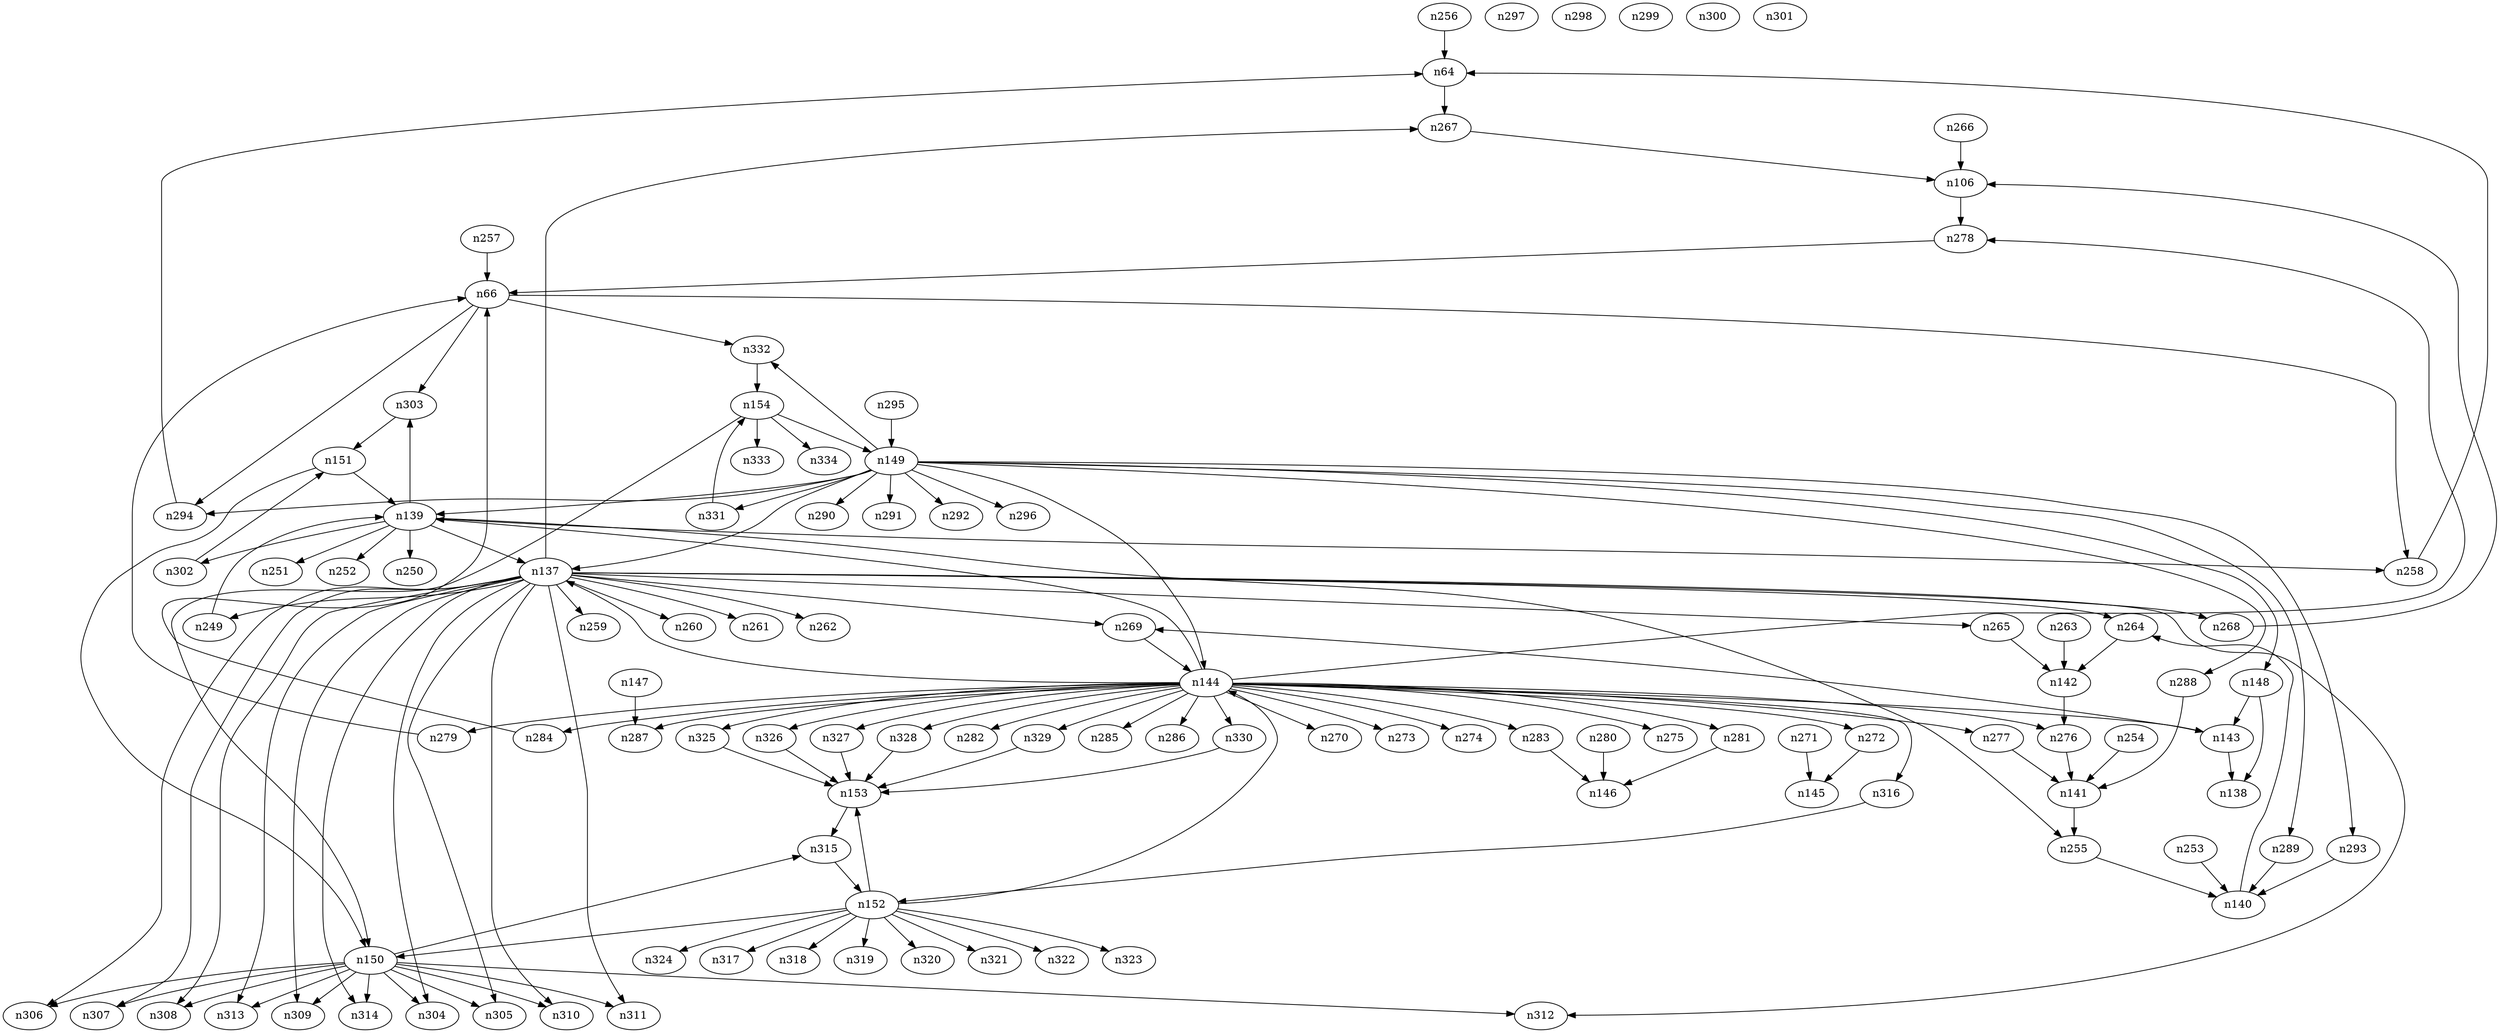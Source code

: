 digraph G {
subgraph "Youngest Devonian Strata" {
n64 [description="Main Culm strata are at youngest Silurian in age", title="Main Culm at Youngest Silurian", type="statement-map-node"];
n66 [description="Non-Culm strata are at youngest Silurian in age", title="Non-Culm at Youngest Silurian", type="statement-map-node"];
n106 [description="Black Culm Limestone strata are at youngest Silurian in age", title="Black Culm Limestone at Youngest Silurian", type="statement-map-node"];
n137 [description="The Black Culm Limestone is the lowest part of the Culm series", title="Black Culm Limestone Older Than Main Culm", type="statement-map-node"];
n138 [description="In Devon, the strata of Exmoor are the youngest", title="Exmoor Youngest Devonian Strata", type="statement-map-node"];
n139 [description="The Non-Culm strata of South Devon are older than the Black Culm Limestone strata, the Black Culm Limestone strata are older than the Main Culm strata, the Main Culm strata are older than the strata around Exmoor (and as old as the strata north of Exmoor)", title="Devon Strata - Temporal Order - 1", type="statement-map-node"];
n140 [description="Main Culm strata are at Youngest Old Red Sandstone in age", title="Main Culm at Youngest Old Red Sandstone", type="statement-map-node"];
n141 [description="Non-Culm strata are at Youngest Old Red Sandstone in age", title="Non-Culm at Youngest Old Red Sandstone", type="statement-map-node"];
n142 [description="Black Culm Limestone strata are at Youngest Old Red Sandstone in age", title="Black Culm Limestone at Youngest Old Red Sandstone", type="statement-map-node"];
n143 [description="In Devon, among all the strata older than the New Red Sandstone, the main part of the Culm strata are the youngest", title="Main Culm Youngest Devonian Strata", type="statement-map-node"];
n144 [description="The Non-Culm strata are older than the Black Culm Limestone strata and the Black Culm Limestone strata are older than the Main Culm strata", title="Devon Strata - Temporal Order - 2", type="statement-map-node"];
n145 [description="The whole Black Culm Limestone strata are Coal Measures in age", title="Black Culm Limestone as Coal Measures", type="statement-map-node"];
n146 [description="The Non-Culm strata are at oldest Mountain Limestone in age", title="Non-Culm at oldest Mountain Limestone", type="statement-map-node"];
n147 [description="Assuming that, originally, younger strata rest upon older ones, the existence of a Culm trough is the best explanation of the Culm strata being juxtaposed solely with older strata", title="Culm Trough as Best Explanation", type="statement-map-node"];
n148 [description="In Devon, the youngest strata are some limestones in southeast Devon", title="Youngest Devonian Strata in South Devon", type="statement-map-node"];
n149 [description="The main part of Non-Culm strata are older than Black Culm Limestone, Main Culm strata and some South Devon limestones, respectively", title="Devon Strata - Temporal Order - 3", type="statement-map-node"];
n249 [description="If Black Culm Limestone strata constitute the oldest part of the Culm series and, northwards, strata become younger, except the strata north of Exmoor which are of the same age as the strata south of Exmoor, then temporal order of Devon is as follows: Exmoor, MC, Black Culm Limestone, South Devon NC", title="Exmoor and South Devon – Youngest and Oldest Devonian Strata", type="argument-map-node"];
n250 [description="If, in Devon, South Devon Non-Culm strata are older than Black Culm Limestone strata, Black Culm Limestone strata are older than Main Culm strata, Main Culm strata are older than Exmoor strata, and Main Culm strata areCoal Measures in age, then some Non-Culm strata, namely the strata around Exmoor, areCoal Measures in age, too", title="Main Culm Older Than Exmoor Strata - Some Non-Culm as Coal Measures", type="argument-map-node"];
n251 [description="If Main Culm strata are older than Exmoor strata, being Cambrian in age, then they are Cambrian in age, too", title="Main Culm Older Than Exmoor Strata - All Cambrian", type="argument-map-node"];
n252 [description="If Main Culm strata are older than Exmoor strata, being at youngest Mountain Limestone in age, then they are no Coal Measures Main Culm strata", title="Main Culm Older Than Exmoor Strata - Main Culm at Youngest Mountain Limestone", type="argument-map-node"];
n253 [description="", title="Main Culm at Youngest Old Red Sandstone", type="argument-map-node"];
n254 [description="", title="Non-Culm at Youngest Old Red Sandstone", type="argument-map-node"];
n255 [description="If Main Culm strata are older than Exmoor strata, being at Youngest Old Red Sandstone in age, then Main Culm strata are at youngest Old Red Sandstone", title="Main Culm Older Than Exmoor Strata - Main Culm at Youngest Old Red Sandstone", type="argument-map-node"];
n256 [description="", title="Main Culm at Youngest Silurian", type="argument-map-node"];
n257 [description="", title="Non-Culm at Youngest Silurian", type="argument-map-node"];
n258 [description="If Main Culm strata are older than Exmoor strata, being at youngest Silurian in age, then Main Culm strata are at youngest Silurian", title="Main Culm Older Than Exmoor Strata - Main Culm at Youngest Silurian", type="argument-map-node"];
n259 [description="If Black Culm Limestone strata are older than Main Culm strata, and at youngest Coal Measures in age, then Main Culm strata are Coal Measures in age", title="Black Culm Limestone Older Than Main Culm – Main Culm as Coal Measures", type="argument-map-node"];
n260 [description="If Black Culm Limestone strata are older then Main Culm strata, being at oldest Cambrian in age, then Black Culm Limestone strata are Cambrian in age, too", title="Black Culm Limestone Older Than Main Culm - Black Culm Limestone as Cambrian", type="argument-map-node"];
n261 [description="If Black Culm Limestone strata are older than Main Culm strata, being at youngest Mountain Limestone in age, then there are no Coal Measures Black Culm Limestone strata", title="Black Culm Limestone Older Than Main Culm - Black Culm Limestone at Youngest Mountain Limestone - 1", type="argument-map-node"];
n262 [description="If Black Culm Limestone strata are older than Main Culm strata, and some Main Culm strata are Mountain Limestone in age, then there are no Coal Measures Black Culm Limestone strata", title="Black Culm Limestone Older Than Main Culm -  Black Culm Limestone at Youngest Mountain Limestone - 2", type="argument-map-node"];
n263 [description="", title="Black Culm Limestone at Youngest Old Red Sandstone", type="argument-map-node"];
n264 [description="If Black Culm Limestone strata are older than Main Culm strata, being at Youngest Old Red Sandstone in age, then there are no Coal Measures or Mountain Limestone Black Culm Limestone strata", title="Black Culm Limestone Older Than Main Culm - Black Culm Limestone at Youngest Old Red Sandstone - 1", type="argument-map-node"];
n265 [description="If Black Culm Limestone strata are older than Main Culm strata, and some Main Culm strata are Old Red Sandstone in age, then there are no Coal Measures or Mountain Limestone Black Culm Limestone strata", title="Black Culm Limestone Older Than Main Culm - Black Culm Limestone at Youngest Old Red Sandstone - 2", type="argument-map-node"];
n266 [description="", title="Black Culm Limestone at Youngest Silurian", type="argument-map-node"];
n267 [description="If Black Culm Limestone strata are older than Main Culm strata, being at youngest Silurian in age, then there are no Coal Measures or Mountain Limestone or Old Red Sandstone Black Culm Limestone strata", title="Black Culm Limestone Older Than Main Culm - Black Culm Limestone at Youngest Silurian - 1", type="argument-map-node"];
n268 [description="If Black Culm Limestone strata are older than Main Culm strata, and some Main Culm strata are Silurian in age, then there are no Coal Measures or Mountain Limestone or Old Red Sandstone Black Culm Limestone strata", title="Black Culm Limestone Older Than Main Culm - Black Culm Limestone at Youngest Silurian - 2", type="argument-map-node"];
n269 [description="If Black Culm Limestone strata constitute the oldest part of the Culm series, then it holds: If Main Culm strata are the youngest strata in Devon, then Non-Culm strata are the oldest strata", title="Main Culm and Non-Culm – Youngest and Oldest Devonian Strata", type="argument-map-node"];
n270 [description="If the Main Culm strata are the youngest Devonian strata and some Main Culm strata are Cambrian in age, then Non-Culm strata are Cambrian in age, too", title="Main Culm as Youngest Strata – Main Culm at Oldest Cambrian", type="argument-map-node"];
n271 [description="", title="Black Culm Limestone as Coal Measures", type="argument-map-node"];
n272 [description="If Non-Culm strata are older than Black Culm Limestone strata, and at youngest Coal Measures in age, then Black Culm Limestone strata are Coal Measures in age", title="Non-Culm Older Than Black Culm Limestone - Black Culm Limestone as Coal Measures", type="argument-map-node"];
n273 [description="If Non-Culm strata are older then Black Culm Limestone strata, being at oldest Cambrian in age, then Non-Culm strata are Cambrian in age, too", title="Non-Culm Older Than Black Culm Limestone – Non-Culm as Cambrian", type="argument-map-node"];
n274 [description="If Non-Culm strata are older than Black Culm Limestone strata, being at oldest Mountain Limestone in age, then there are no Coal Measures Non-Culm strata", title="Non-Culm Older Than Black Culm Limestone - Non-Culm at Youngest Mountain Limestone - 1", type="argument-map-node"];
n275 [description="If Non-Culm strata are older than Black Culm Limestone strata, and some Black Culm Limestone strata are ML in age, then there are no Coal Measures Non-Culm strata", title="Non-Culm Older Than Black Culm Limestone - Non-Culm at Youngest Mountain Limestone – 2", type="argument-map-node"];
n276 [description="If Non-Culm strata are older than Black Culm Limestone strata, being at Youngest Old Red Sandstone in age, then there are no Coal Measures or Mountain Limestone Non-Culm strata", title="Non-Culm Older Than Black Culm Limestone - Non-Culm at Youngest Old Red Sandstone - 1", type="argument-map-node"];
n277 [description="If Non-Culm strata are older than Black Culm Limestone strata, and some Black Culm Limestone strata are ORS in age, then there are no Coal Measures or Mountain Limestone Non-Culm strata", title="Non-Culm Older Than Black Culm Limestone - Non-Culm at Youngest Old Red Sandstone - 2", type="argument-map-node"];
n278 [description="If Non-Culm strata are older than Black Culm Limestone strata, being at oldest Silurian in age, then there are no Coal Measures or Mountain Limestone or Old Red Sandstone Non-Culm strata", title="Non-Culm Older Than Black Culm Limestone - Non-Culm at Youngest Silurian - 1", type="argument-map-node"];
n279 [description="If Non-Culm strata are older than Black Culm Limestone strata, and some strata are Silurian in age, then there are no Coal Measures or Mountain Limestone or Old Red Sandstone Non-Culm strata", title="Non-Culm Older Than Black Culm Limestone - Non-Culm at Youngest Silurian - 2", type="argument-map-node"];
n280 [description="", title="Non-Culm at oldest Mountain Limestone", type="argument-map-node"];
n281 [description="If Non-Culm strata are the oldest Devonian strata and there are some CM but no Mountain Limestone Non-Culm strata, then there are no Old Red Sandstone, Silurian or Cambrian Non-Culm strata", title="Non-Culm as Conformable Formation - Mountain Limestone Missing – 1", type="argument-map-node"];
n282 [description="If Non-Culm strata are the oldest Devonian strata and there are some Old Red Sandstone but no Mountain Limestone Non-Culm strata, then there are no Coal Measures Non-Culm strata", title="Non-Culm as Conformable Formation - Mountain Limestone Missing – 2", type="argument-map-node"];
n283 [description="If Non-Culm strata are the oldest Devonian strata and there are some Mountain Limestone but no Old Red Sandstone Non-Culm strata, then there are no Silurian or Cambrian Non-Culm strata, too", title="Non-Culm as Conformable Formation - Old Red Sandstone Missing – 1", type="argument-map-node"];
n284 [description="If Non-Culm strata are the oldest Devonian strata and there are some Silurian but no Old Red Sandstone Non-Culm strata, then there are no Mountain Limestone or Coal Measures Non-Culm strata, too", title="Non-Culm as Conformable Formation - Old Red Sandstone Missing – 2", type="argument-map-node"];
n285 [description="If Non-Culm strata are the oldest Devonian strata and there are some Cambrian but no Silurian Non-Culm strata, then there are no Old Red Sandstone, ML or Coal Measures Non-Culm strata", title="Non-Culm as Conformable Formation - Silurian Missing – 1", type="argument-map-node"];
n286 [description="If Non-Culm strata are the oldest Devonian strata and there are some Old Red Sandstone but no Silurian Non-Culm strata, then there are no Cambrian Non-Culm strata", title="Non-Culm as Conformable Formation - Silurian Missing – 2", type="argument-map-node"];
n287 [description="If the existence of a Culm trough is the best explanation of the Culm strata being juxtaposed solely with older strata, then there is a Culm trough", title="Culm Trough", type="argument-map-node"];
n288 [description="If some southeast Devon limestones, being Old Red Sandstone in age, are the youngest Devonian strata, then there are no Coal Measures or Mountain Limestone Non-Culm strata", title="Youngest Devonian Strata in South Devon - Non-Culm at Youngest Old Red Sandstone", type="argument-map-node"];
n289 [description="If some southeast Devon limestones, being  Old Red Sandstone in age, are the youngest Devonian strata, then there are no Coal Measures or Mountain Limestone Main Culm strata", title="Youngest Devonian Strata in South Devon - Main Culm at Youngest Old Red Sandstone", type="argument-map-node"];
n290 [description="If Main Culm strata, being Coal Measures in age, are older than some southeast Devon limestones, then some Non-Culm, namely these limestones, are Coal Measures  in age, too", title="Main Culm Older Than Southeast Devon Limestones - Some Non-Culm as Coal Measures", type="argument-map-node"];
n291 [description="If Main Culm strata are older than some southeast Devon limestones, being Cambrian in age, then they are Cambrian in age, too", title="Main Culm Older Than Southeast Devon Limestones - All Cambrian", type="argument-map-node"];
n292 [description="If Main Culm strata are older than some southeast Devon limestones, being at youngest Mountain Limestone in age, then there are no Coal Measures Main Culm strata", title="Main Culm Older Than Southeast Devon Limestones - Main Culm at Youngest Mountain Limestone", type="argument-map-node"];
n293 [description="If Main Culm strata are older than some southeast Devon limestones, being at Youngest Old Red Sandstone in age, then Main Culm strata are at Youngest Old Red Sandstone", title="Main Culm Older Than Southeast Devon Limestones - Main Culm at Youngest Old Red Sandstone", type="argument-map-node"];
n294 [description="If Main Culm strata are older than some southeast Devon limestones, being at youngest Silurian in age, then Main Culm strata are at youngest Silurian", title="Main Culm Older Than Southeast Devon Limestones - Main Culm at Youngest Silurian", type="argument-map-node"];
n295 [description="If (i) originally, the younger sediments rest on older ones and (ii) some limestones overlay Main Culm strata, Black Culm Limestone strata and the main part of Non-Culm strata, respectively, then, given these strata are undisturbed, these limestones are younger than Main Culm strata, Black Culm Limestone strata and the main part of the Non-Culm strata, respectively", title="Tor Bay and Newton Abott – Temporal Order 3 - 1", type="argument-map-node"];
n296 [description="If (i) originally, the younger sediments rest on older ones and (ii) some limestones are younger than Main Culm strata, Black Culm Limestone strata and the main part of the Non-Culm strata, respectively, then, given these strata are undisturbed, these limestones overlay Main Culm strata, Black Culm Limestone strata and the main part of Non-Culm strata, respectively", title="Tor Bay and Newton Abott – Temporal Order 3 – 2", type="argument-map-node"];
}

subgraph "Gap in the Sequence of Devonshi" {
n150 [description="The passage between Main Culm and Black Culm Limestone strata is conformable", title="Conformable Passage - Main Culm and Black Culm Limestone", type="statement-map-node"];
n151 [description="The following passages are conformable: Exmoor and Main Culm, Main Culm and Black Culm Limestone, Black Culm Limestone and the Non-Culm of South Devon", title="Conformable Passages - 1", type="statement-map-node"];
n152 [description="The following passages are conformable: Main Culm and Black Culm Limestone, Black Culm Limestone and Non-Culm", title="Conformable Passages – 2", type="statement-map-node"];
n153 [description="The passage between Black Culm Limestone and Non-Culm strata is conformable", title="Conformable Passage - Black Culm Limestone and Non-Culm", type="statement-map-node"];
n154 [description="The following passages are conformable: Some South Devon limestones and Main Culm, Main Culm and Black Culm Limestone, Black Culm Limestone and the main part of the Non-Culm", title="Conformable Passages – 3", type="statement-map-node"];
n297 [description="If, in Devon, all strata are Coal Measures in age, then the sequence is unbroken", title="Unbroken Sequence - All Strata Coal Measures", type="argument-map-node"];
n298 [description="If, in Devon, all strata are Mountain Limestone in age, then the sequence is unbroken", title="Unbroken Sequence - All Strata Mountain Limestone", type="argument-map-node"];
n299 [description="If, in Devon, all strata are Old Red Sandstone in age, then the sequence is unbroken", title="Unbroken Sequence - All Strata Old Red Sandstone", type="argument-map-node"];
n300 [description="If, in Devon, all strata are Silurian in age, then the sequence is unbroken", title="Unbroken Sequence - All Strata Silurian", type="argument-map-node"];
n301 [description="If, in Devon, all strata are Cambrian in age, then the sequence is unbroken", title="Unbroken Sequence - All Strata Cambrian", type="argument-map-node"];
n302 [description="If the Non-Culm strata of south Devon are older than Black Culm Limestone strata and Black Culm Limestone strata are older than Main Culm strata and Main Culm strata are older than Exmoor strata, and, in Devon, the sequence is unbroken, then all passages between them are conformable", title="Unbroken Sequence - Exmoor Youngest Devonian Strata", type="argument-map-node"];
n303 [description="If, in Devon, some Non-Culm strata are the youngest and not younger than Silurian, then all passages are conformable", title="Conformable Passages - 1 – Non-Culm at Youngest Silurian", type="argument-map-node"];
n304 [description="If Black Culm Limestone strata are older than Main Culm strata, being at oldest Coal Measures in age, and there are no Coal Measures Black Culm Limestone strata, then, given that Main Culm and Black Culm Limestone are passing conformably into one another, there are some Mountain Limestone Black Culm Limestone strata", title="Black Culm Limestone Older Than Main Culm - Main Culm at Oldest Coal Measures - 1", type="argument-map-node"];
n305 [description="If Black Culm Limestone strata are older than Main Culm strata, being at oldest Coal Measures in age, and there are no Mountain Limestone Black Culm Limestone strata, then, given that Main Culm and Black Culm Limestone are passing conformably into one another, Black Culm Limestone strata are Coal Measures in age, too", title="Black Culm Limestone Older Than Main Culm - Main Culm at Oldest Coal Measures – 2", type="argument-map-node"];
n306 [description="If Black Culm Limestone strata are older than Main Culm strata, being at oldest Mountain Limestone in age, and there are no Old Red Sandstone Black Culm Limestone strata, then, given that Main Culm and Black Culm Limestone are passing conformably into one another, there are some Old Red Sandstone Black Culm Limestone strata", title="Black Culm Limestone Older Than Main Culm - Main Culm at Oldest Mountain Limestone - 1", type="argument-map-node"];
n307 [description="If Black Culm Limestone strata are older than Main Culm strata, being at oldest Mountain Limestone in age, and there are no Old Red Sandstone Black Culm Limestone strata, then, given that Main Culm and Black Culm Limestone are passing conformably into one another, there are some Mountain Limestone Black Culm Limestone strata", title="Black Culm Limestone Older Than Main Culm - Main Culm at Oldest Mountain Limestone – 2", type="argument-map-node"];
n308 [description="If Black Culm Limestone strata are older than Main Culm strata, being at oldest Old Red Sandstone in age, and there are no Old Red Sandstone Black Culm Limestone strata, then, given that Main Culm and Black Culm Limestone are passing conformably into one another, there are some Silurian Black Culm Limestone strata", title="Black Culm Limestone Older Than Main Culm - Main Culm at Oldest Old Red Sandstone - 1", type="argument-map-node"];
n309 [description="If Black Culm Limestone strata are older than Main Culm strata, being at oldest Old Red Sandstone in age, and there are no Silurian Black Culm Limestone strata, then, given that Main Culm and Black Culm Limestone are passing conformably into one another, there are some Old Red Sandstone Black Culm Limestone strata", title="Black Culm Limestone Older Than Main Culm - Main Culm at Oldest Old Red Sandstone - 2", type="argument-map-node"];
n310 [description="If Black Culm Limestone strata are older than Main Culm strata, being at oldest Silurian in age, and there are no Silurian Black Culm Limestone strata, then, given that Main Culm and Black Culm Limestone are passing conformably into one another, there are some Cambrian Black Culm Limestone strata", title="Black Culm Limestone Older Than Main Culm - Main Culm at Oldest Silurian - 2.1", type="argument-map-node"];
n311 [description="If Black Culm Limestone strata are older than Main Culm strata, being at oldest Silurian in age, and there are no Cambrian Black Culm Limestone strata, then, given that Main Culm and Black Culm Limestone are passing conformably into one another, there are some Silurian Black Culm Limestone strata", title="Black Culm Limestone Older Than Main Culm - Main Culm at Oldest Silurian - 2.2", type="argument-map-node"];
n312 [description="If the Culm strata encompass CM as well as Old Red Sandstone strata, then there are no Mountain Limestone Non-Culm strata", title="Culm Not Intercalated - No Non-Culm as ML - Main Culm and Black Culm Limestone", type="argument-map-node"];
n313 [description="If the Culm strata encompass Mountain Limestone as well as Silurian strata, then there are no Old Red Sandstone Non-Culm strata", title="Culm Not Intercalated - No Non-Culm as Old Red Sandstone - Main Culm and Black Culm Limestone", type="argument-map-node"];
n314 [description="If the Culm strata encompass Old Red Sandstone as well as Cambrian strata, then there are no Silurian Non-Culm strata", title="Culm Not Intercalated - No Non-Culm as SIL - Main Culm and Black Culm Limestone", type="argument-map-node"];
n315 [description="", title="Conformable Passages - 2.2", type="argument-map-node"];
n316 [description="If Non-Culm strata are older than Black Culm Limestone strata and Black Culm Limestone strata are older than Main Culm strata, and in Devon, the sequence is unbroken, then, all passages between them are conformable", title="Unbroken Sequence - MC Youngest Devonian Strata - 2", type="argument-map-node"];
n317 [description="If Black Culm Limestone strata, passing conformably into Non-Culm strata, are at oldest Coal Measures in age and there are no Coal Measures Non-Culm strata, then there are some Mountain Limestone Non-Culm strata", title="Non-Culm Older Than Black Culm Limestone - Black Culm Limestone at Oldest Coal Measures - 1", type="argument-map-node"];
n318 [description="If Black Culm Limestone strata, passing conformably into Non-Culm strata, are at oldest Coal Measures in age and there are no Mountain Limestone Non-Culm strata, then there are some Coal Measures Non-Culm strata", title="Non-Culm Older Than Black Culm Limestone - Black Culm Limestone at Oldest Coal Measures - 2", type="argument-map-node"];
n319 [description="If Black Culm Limestone strata, passing conformably into Non-Culm strata, are at oldest Mountain Limestone in age and there are no Mountain Limestone Non-Culm strata, then there are some Old Red Sandstone Non-Culm strata", title="Non-Culm Older Than Black Culm Limestone - Black Culm Limestone at Oldest  Mountain Limestone - 1", type="argument-map-node"];
n320 [description="If Black Culm Limestone strata, passing conformably into Non-Culm strata, are at oldest Mountain Limestone in age and there are no Old Red Sandstone Non-Culm strata, then there are some Mountain Limestone Non-Culm strata", title="Non-Culm Older Than Black Culm Limestone - Black Culm Limestone at Oldest  Mountain Limestone - 2", type="argument-map-node"];
n321 [description="If Black Culm Limestone strata, passing conformably into Non-Culm strata, are at oldest Old Red Sandstone in age and there are no Old Red Sandstone Non-Culm strata, then there are some Silurian Non-Culm strata", title="Non-Culm Older Than Black Culm Limestone - Black Culm Limestone at Oldest Old Red Sandstone - 1", type="argument-map-node"];
n322 [description="If Black Culm Limestone strata, passing conformably into Non-Culm strata, are at oldest Old Red Sandstone in age and there are no Silurian Non-Culm strata, then there are some Old Red Sandstone Non-Culm strata", title="Non-Culm Older Than Black Culm Limestone - Black Culm Limestone at Oldest Old Red Sandstone - 2", type="argument-map-node"];
n323 [description="If Black Culm Limestone strata, passing conformably into Non-Culm strata, are at oldest Silurian in age and there are no Silurian Non-Culm strata, then there are some Cambrian Non-Culm strata", title="Non-Culm Older Than Black Culm Limestone - Black Culm Limestone at Oldest Silurian - 2.1", type="argument-map-node"];
n324 [description="If Black Culm Limestone strata, passing conformably into Non-Culm strata, are at oldest Silurian in age and there are no Cambrian Non-Culm strata, then there are some Silurian Non-Culm strata", title="Non-Culm Older Than Black Culm Limestone - Black Culm Limestone at Oldest Silurian - 2.2", type="argument-map-node"];
n325 [description="If Black Culm Limestone strata are younger than Non-Culm strata and  there are some Mountain Limestone Non-Culm strata, then Black Culm Limestone and Non-Culm strata are passing conformably into one another", title="Conformable Passage Between Black Culm Limestone and Non-Culm - Some Non-Culm as Mountain Limestone", type="argument-map-node"];
n326 [description="If Non-Culm strata are older than Black Culm Limestone strata and some Black Culm Limestone as well as Non-Culm strata are Old Red Sandstone in age, then Black Culm Limestone and Non-Culm strata are passing conformably into one another", title="Conformable Passage Between Black Culm Limestone and Non-Culm - Some Non-Culm as Old Red Sandstone - 1", type="argument-map-node"];
n327 [description="If Non-Culm strata are older than Black Culm Limestone strata and some Black Culm Limestone and Non-Culm strata are Mountain Limestone and Old Red Sandstone in age, respectively, then Black Culm Limestone and Non-Culm strata are passing conformably into one another", title="Conformable Passage Between Black Culm Limestone and Non-Culm - Some Non-Culm as Old Red Sandstone - 2", type="argument-map-node"];
n328 [description="If Non-Culm strata are older than Black Culm Limestone strata and some Black Culm Limestone as well as Non-Culm strata are Silurian in age, then Black Culm Limestone and Non-Culm strata are passing conformably into one another", title="Conformable Passage Between Black Culm Limestone and Non-Culm - Some Non-Culm as Silurian - 1", type="argument-map-node"];
n329 [description="If Non-Culm strata are older than Black Culm Limestone strata and some Black Culm Limestone and Non-Culm strata are Old Red Sandstone and Silurian in age, respectively, then Black Culm Limestone and Non-Culm strata are passing conformably into one another", title="Conformable Passage Between Black Culm Limestone and Non-Culm - Some Non-Culm as Silurian - 2", type="argument-map-node"];
n330 [description="If Non-Culm strata are older than Black Culm Limestone strata and Black Culm Limestone strata are at oldest Cambrian in age, then Black Culm Limestone and Non-Culm strata are passing conformably into one another", title="Conformable Passage Between Black Culm Limestone and Non-Culm - Some Black Culm Limestone as Cambrian", type="argument-map-node"];
n331 [description="If the main part of Non-Culm strata are older than Black Culm Limestone strata and Black Culm Limestone strata are older than Main Culm strata and Main Culm strata are older than some South Devon limestones, and in Devon, the sequence is unbroken, then, all passages between them are conformable", title="Unbroken Sequence - South Devon Limestones as Youngest Devonian Strata - 2", type="argument-map-node"];
n332 [description="If, in Devon, some Non-Culm strata are the youngest and not younger than SIL, then all passages are conformable", title="Conformable Passages - 3 - Non-Culm at Youngest Silurian", type="argument-map-node"];
n333 [description="If some southeast Devon limestones, being Old Red Sandstone in age, pass conformably into Main Culm strata, and there are no Old Red Sandstone Main Culm strata, then, there are some Silurian Main Culm strata", title="Main Culm Older Than Southeast Devon Limestones - Some Main Culm as Silurian", type="argument-map-node"];
n334 [description="If some southeast Devon limestones, being Old Red Sandstone in age, pass conformably into Main Culm strata, and there are no Silurian Main Culm strata, then, there are some Old Red Sandstone Main Culm strata", title="Main Culm Older Than Southeast Devon Limestones - Main Culm as Old Red Sandstone", type="argument-map-node"];
}

n139 -> n137  [edge_type=entails];
n143 -> n138  [edge_type=contrary];
n144 -> n139  [edge_type=contrary];
n144 -> n137  [edge_type=entails];
n144 -> n143  [edge_type=entails];
n148 -> n143  [edge_type=contrary];
n148 -> n138  [edge_type=contrary];
n149 -> n139  [edge_type=contrary];
n149 -> n144  [edge_type=contrary];
n149 -> n148  [edge_type=entails];
n149 -> n137  [edge_type=entails];
n151 -> n139  [edge_type=entails];
n151 -> n150  [edge_type=entails];
n152 -> n144  [edge_type=entails];
n152 -> n150  [edge_type=entails];
n152 -> n153  [edge_type=entails];
n154 -> n149  [edge_type=entails];
n154 -> n150  [edge_type=entails];
n249 -> n139  [edge_type=support];
n253 -> n140  [edge_type=support];
n254 -> n141  [edge_type=support];
n255 -> n140  [edge_type=support];
n256 -> n64  [edge_type=support];
n257 -> n66  [edge_type=support];
n258 -> n64  [edge_type=support];
n263 -> n142  [edge_type=support];
n264 -> n142  [edge_type=support];
n265 -> n142  [edge_type=support];
n266 -> n106  [edge_type=support];
n267 -> n106  [edge_type=support];
n268 -> n106  [edge_type=support];
n269 -> n144  [edge_type=support];
n271 -> n145  [edge_type=support];
n272 -> n145  [edge_type=support];
n276 -> n141  [edge_type=support];
n277 -> n141  [edge_type=support];
n278 -> n66  [edge_type=support];
n279 -> n66  [edge_type=support];
n280 -> n146  [edge_type=support];
n281 -> n146  [edge_type=support];
n283 -> n146  [edge_type=support];
n284 -> n66  [edge_type=support];
n288 -> n141  [edge_type=support];
n289 -> n140  [edge_type=support];
n293 -> n140  [edge_type=support];
n294 -> n64  [edge_type=support];
n295 -> n149  [edge_type=support];
n302 -> n151  [edge_type=support];
n303 -> n151  [edge_type=support];
n315 -> n152  [edge_type=support];
n316 -> n152  [edge_type=support];
n325 -> n153  [edge_type=support];
n326 -> n153  [edge_type=support];
n327 -> n153  [edge_type=support];
n328 -> n153  [edge_type=support];
n329 -> n153  [edge_type=support];
n330 -> n153  [edge_type=support];
n331 -> n154  [edge_type=support];
n332 -> n154  [edge_type=support];
n64 -> n267  [edge_type=support];
n66 -> n258  [edge_type=support];
n66 -> n294  [edge_type=support];
n66 -> n303  [edge_type=support];
n66 -> n332  [edge_type=support];
n106 -> n278  [edge_type=support];
n137 -> n249  [edge_type=support];
n137 -> n259  [edge_type=support];
n137 -> n260  [edge_type=support];
n137 -> n261  [edge_type=support];
n137 -> n262  [edge_type=support];
n137 -> n264  [edge_type=support];
n137 -> n265  [edge_type=support];
n137 -> n267  [edge_type=support];
n137 -> n268  [edge_type=support];
n137 -> n269  [edge_type=support];
n137 -> n304  [edge_type=support];
n137 -> n305  [edge_type=support];
n137 -> n306  [edge_type=support];
n137 -> n307  [edge_type=support];
n137 -> n308  [edge_type=support];
n137 -> n309  [edge_type=support];
n137 -> n310  [edge_type=support];
n137 -> n311  [edge_type=support];
n137 -> n312  [edge_type=support];
n137 -> n313  [edge_type=support];
n137 -> n314  [edge_type=support];
n139 -> n250  [edge_type=support];
n139 -> n251  [edge_type=support];
n139 -> n252  [edge_type=support];
n139 -> n255  [edge_type=support];
n139 -> n258  [edge_type=support];
n139 -> n302  [edge_type=support];
n139 -> n303  [edge_type=support];
n140 -> n264  [edge_type=support];
n141 -> n255  [edge_type=support];
n142 -> n276  [edge_type=support];
n143 -> n269  [edge_type=support];
n144 -> n270  [edge_type=support];
n144 -> n272  [edge_type=support];
n144 -> n273  [edge_type=support];
n144 -> n274  [edge_type=support];
n144 -> n275  [edge_type=support];
n144 -> n276  [edge_type=support];
n144 -> n277  [edge_type=support];
n144 -> n278  [edge_type=support];
n144 -> n279  [edge_type=support];
n144 -> n281  [edge_type=support];
n144 -> n282  [edge_type=support];
n144 -> n283  [edge_type=support];
n144 -> n284  [edge_type=support];
n144 -> n285  [edge_type=support];
n144 -> n286  [edge_type=support];
n144 -> n287  [edge_type=support];
n144 -> n316  [edge_type=support];
n144 -> n325  [edge_type=support];
n144 -> n326  [edge_type=support];
n144 -> n327  [edge_type=support];
n144 -> n328  [edge_type=support];
n144 -> n329  [edge_type=support];
n144 -> n330  [edge_type=support];
n147 -> n287  [edge_type=support];
n149 -> n288  [edge_type=support];
n149 -> n289  [edge_type=support];
n149 -> n290  [edge_type=support];
n149 -> n291  [edge_type=support];
n149 -> n292  [edge_type=support];
n149 -> n293  [edge_type=support];
n149 -> n294  [edge_type=support];
n149 -> n296  [edge_type=support];
n149 -> n331  [edge_type=support];
n149 -> n332  [edge_type=support];
n150 -> n304  [edge_type=support];
n150 -> n305  [edge_type=support];
n150 -> n306  [edge_type=support];
n150 -> n307  [edge_type=support];
n150 -> n308  [edge_type=support];
n150 -> n309  [edge_type=support];
n150 -> n310  [edge_type=support];
n150 -> n311  [edge_type=support];
n150 -> n312  [edge_type=support];
n150 -> n313  [edge_type=support];
n150 -> n314  [edge_type=support];
n150 -> n315  [edge_type=support];
n152 -> n317  [edge_type=support];
n152 -> n318  [edge_type=support];
n152 -> n319  [edge_type=support];
n152 -> n320  [edge_type=support];
n152 -> n321  [edge_type=support];
n152 -> n322  [edge_type=support];
n152 -> n323  [edge_type=support];
n152 -> n324  [edge_type=support];
n153 -> n315  [edge_type=support];
n154 -> n333  [edge_type=support];
n154 -> n334  [edge_type=support];
}
